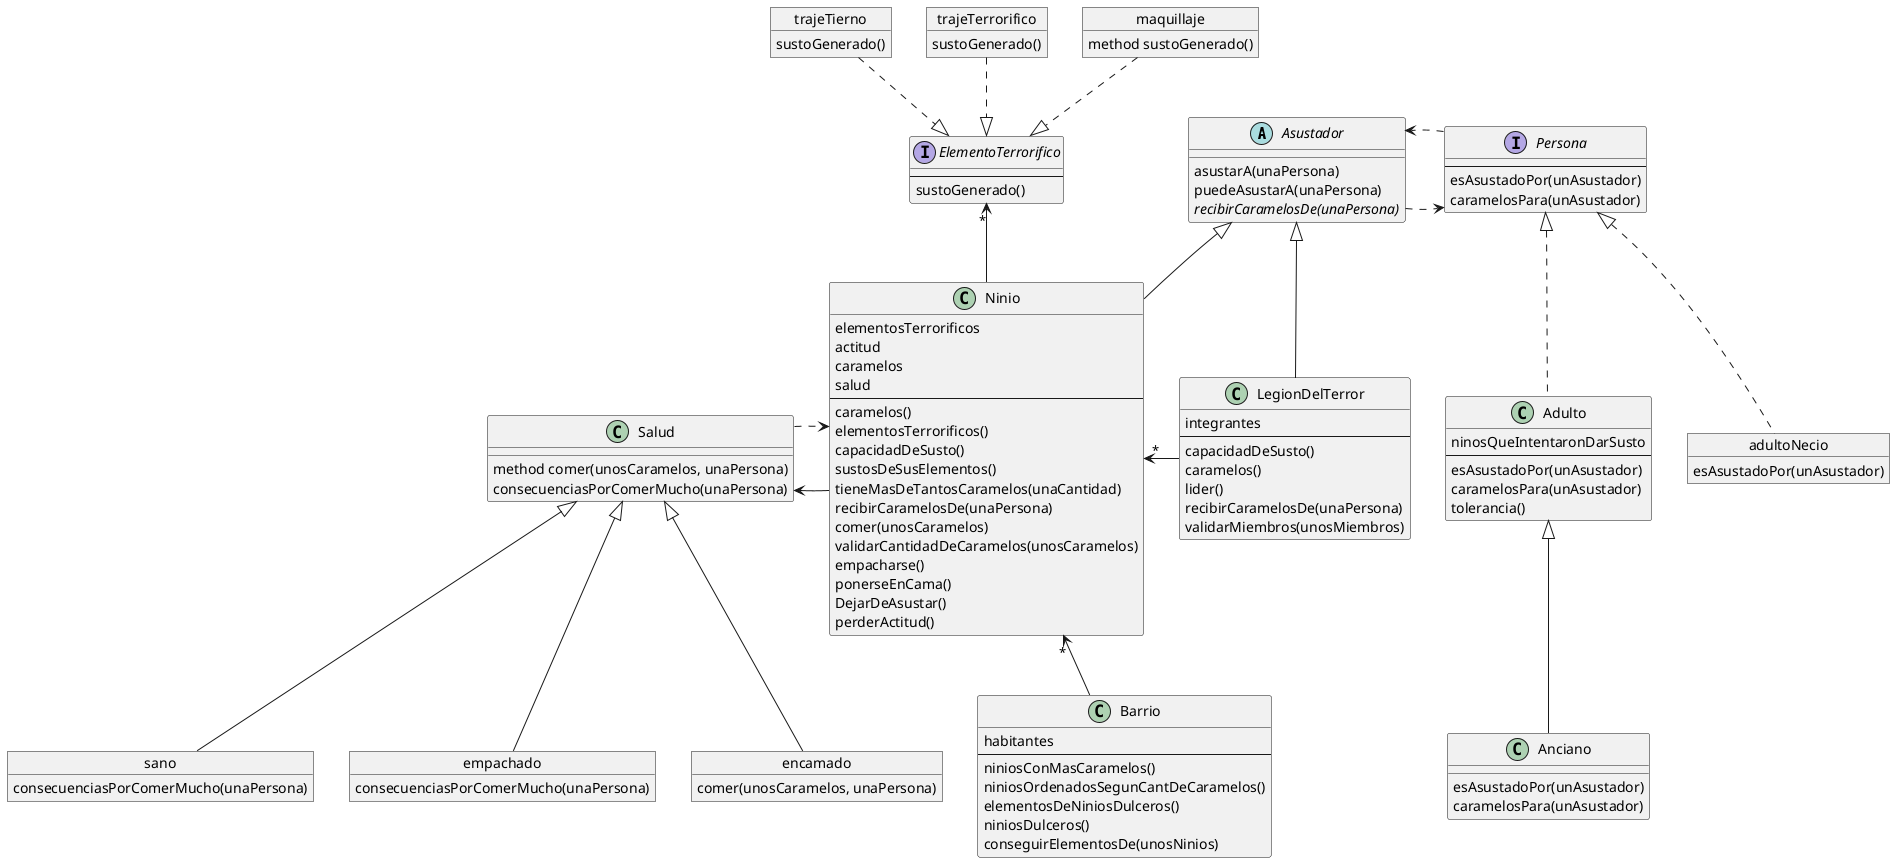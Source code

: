 @startuml
abstract class Asustador{

  asustarA(unaPersona)
  puedeAsustarA(unaPersona)
  {abstract}recibirCaramelosDe(unaPersona)
}

class Ninio extends Asustador{
    elementosTerrorificos
    actitud
    caramelos
    salud
    --
    caramelos()
    elementosTerrorificos()
    capacidadDeSusto()
    sustosDeSusElementos()
    tieneMasDeTantosCaramelos(unaCantidad) 
    recibirCaramelosDe(unaPersona) 
    comer(unosCaramelos)
    validarCantidadDeCaramelos(unosCaramelos)
    empacharse()
    ponerseEnCama()
    DejarDeAsustar()
    perderActitud()
}
class LegionDelTerror extends Asustador{
    integrantes
    --
    capacidadDeSusto()
    caramelos()
    lider() 
    recibirCaramelosDe(unaPersona)
    validarMiembros(unosMiembros)
}

class Adulto{
    ninosQueIntentaronDarSusto 
    --
    esAsustadoPor(unAsustador)
    caramelosPara(unAsustador)
    tolerancia()
}

class Anciano extends Adulto{
    esAsustadoPor(unAsustador)
    caramelosPara(unAsustador)
}
object adultoNecio{
    esAsustadoPor(unAsustador)
}

interface Persona{
    --
    esAsustadoPor(unAsustador)
    caramelosPara(unAsustador)
}

object maquillaje{
    method sustoGenerado() 
}

object trajeTerrorifico {
    sustoGenerado()
}

object trajeTierno{
    sustoGenerado() 
}

interface ElementoTerrorifico{
    --
    sustoGenerado()
}
''maquillaje .u.|> ElementoTerrorifico
ElementoTerrorifico <|.u. maquillaje
ElementoTerrorifico <|.u. trajeTerrorifico
ElementoTerrorifico <|.u. trajeTierno

Adulto .u.|> Persona
adultoNecio .u.|> Persona
Asustador .> Persona
Persona .>  Asustador
''LegionDelTerror ->"*" Ninio
Ninio "*"<- LegionDelTerror
Ninio -u->"*" ElementoTerrorifico

class Barrio {
    habitantes
    --
    niniosConMasCaramelos()
    niniosOrdenadosSegunCantDeCaramelos()
    elementosDeNiniosDulceros()
    niniosDulceros()
    conseguirElementosDe(unosNinios)
}
Barrio -u->"*" Ninio

class Salud{
    method comer(unosCaramelos, unaPersona)
    consecuenciasPorComerMucho(unaPersona)
}
object sano{
    consecuenciasPorComerMucho(unaPersona)
}
object empachado{
    consecuenciasPorComerMucho(unaPersona)
}
object encamado{
    comer(unosCaramelos, unaPersona)
}

sano -u-|> Salud
empachado -u-|> Salud
encamado -u-|> Salud
Salud <- Ninio
Salud .> Ninio

@enduml